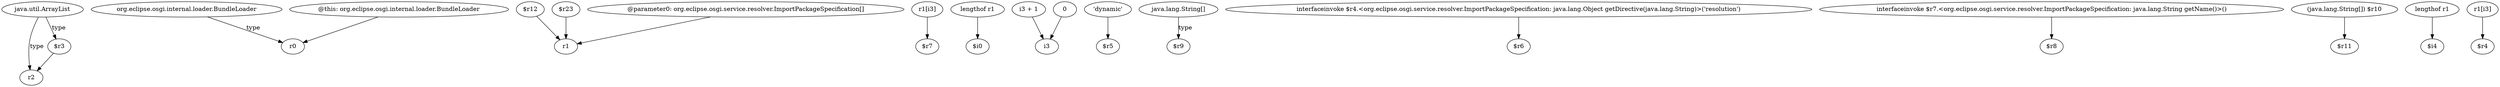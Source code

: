 digraph g {
0[label="java.util.ArrayList"]
1[label="r2"]
0->1[label="type"]
2[label="org.eclipse.osgi.internal.loader.BundleLoader"]
3[label="r0"]
2->3[label="type"]
4[label="@this: org.eclipse.osgi.internal.loader.BundleLoader"]
4->3[label=""]
5[label="$r3"]
0->5[label="type"]
6[label="$r12"]
7[label="r1"]
6->7[label=""]
8[label="r1[i3]"]
9[label="$r7"]
8->9[label=""]
10[label="lengthof r1"]
11[label="$i0"]
10->11[label=""]
5->1[label=""]
12[label="$r23"]
12->7[label=""]
13[label="i3 + 1"]
14[label="i3"]
13->14[label=""]
15[label="'dynamic'"]
16[label="$r5"]
15->16[label=""]
17[label="java.lang.String[]"]
18[label="$r9"]
17->18[label="type"]
19[label="@parameter0: org.eclipse.osgi.service.resolver.ImportPackageSpecification[]"]
19->7[label=""]
20[label="interfaceinvoke $r4.<org.eclipse.osgi.service.resolver.ImportPackageSpecification: java.lang.Object getDirective(java.lang.String)>('resolution')"]
21[label="$r6"]
20->21[label=""]
22[label="interfaceinvoke $r7.<org.eclipse.osgi.service.resolver.ImportPackageSpecification: java.lang.String getName()>()"]
23[label="$r8"]
22->23[label=""]
24[label="(java.lang.String[]) $r10"]
25[label="$r11"]
24->25[label=""]
26[label="0"]
26->14[label=""]
27[label="lengthof r1"]
28[label="$i4"]
27->28[label=""]
29[label="r1[i3]"]
30[label="$r4"]
29->30[label=""]
}